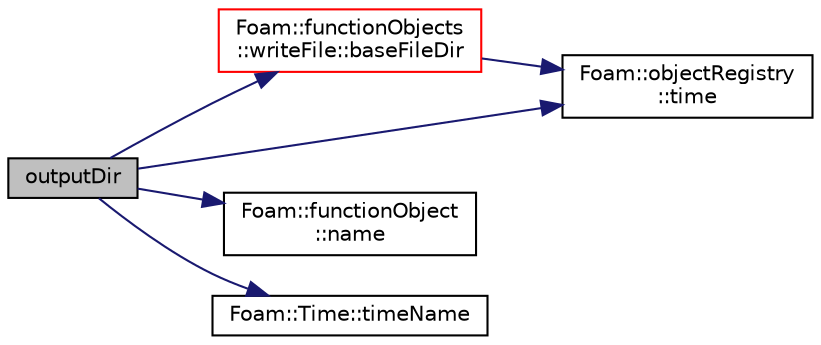 digraph "outputDir"
{
  bgcolor="transparent";
  edge [fontname="Helvetica",fontsize="10",labelfontname="Helvetica",labelfontsize="10"];
  node [fontname="Helvetica",fontsize="10",shape=record];
  rankdir="LR";
  Node724 [label="outputDir",height=0.2,width=0.4,color="black", fillcolor="grey75", style="filled", fontcolor="black"];
  Node724 -> Node725 [color="midnightblue",fontsize="10",style="solid",fontname="Helvetica"];
  Node725 [label="Foam::functionObjects\l::writeFile::baseFileDir",height=0.2,width=0.4,color="red",URL="$a27245.html#a1af3f7eab05afefbe183df0b5b0c1b20",tooltip="Return the base directory for output. "];
  Node725 -> Node733 [color="midnightblue",fontsize="10",style="solid",fontname="Helvetica"];
  Node733 [label="Foam::objectRegistry\l::time",height=0.2,width=0.4,color="black",URL="$a27433.html#a0d94096809fe3376b29a2a29ca11bb18",tooltip="Return time. "];
  Node724 -> Node734 [color="midnightblue",fontsize="10",style="solid",fontname="Helvetica"];
  Node734 [label="Foam::functionObject\l::name",height=0.2,width=0.4,color="black",URL="$a27217.html#ade4113569ef0db70665fded275a5e38e",tooltip="Return the name of this functionObject. "];
  Node724 -> Node733 [color="midnightblue",fontsize="10",style="solid",fontname="Helvetica"];
  Node724 -> Node735 [color="midnightblue",fontsize="10",style="solid",fontname="Helvetica"];
  Node735 [label="Foam::Time::timeName",height=0.2,width=0.4,color="black",URL="$a27457.html#a5ae6a110de1b22323e19a46943c7f0c1",tooltip="Return time name of given scalar time. "];
}
